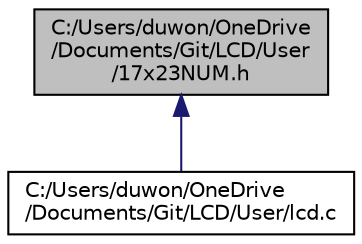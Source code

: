 digraph "C:/Users/duwon/OneDrive/Documents/Git/LCD/User/17x23NUM.h"
{
 // LATEX_PDF_SIZE
  edge [fontname="Helvetica",fontsize="10",labelfontname="Helvetica",labelfontsize="10"];
  node [fontname="Helvetica",fontsize="10",shape=record];
  Node1 [label="C:/Users/duwon/OneDrive\l/Documents/Git/LCD/User\l/17x23NUM.h",height=0.2,width=0.4,color="black", fillcolor="grey75", style="filled", fontcolor="black",tooltip=" "];
  Node1 -> Node2 [dir="back",color="midnightblue",fontsize="10",style="solid"];
  Node2 [label="C:/Users/duwon/OneDrive\l/Documents/Git/LCD/User/lcd.c",height=0.2,width=0.4,color="black", fillcolor="white", style="filled",URL="$lcd_8c.html",tooltip="LCD 제어"];
}
